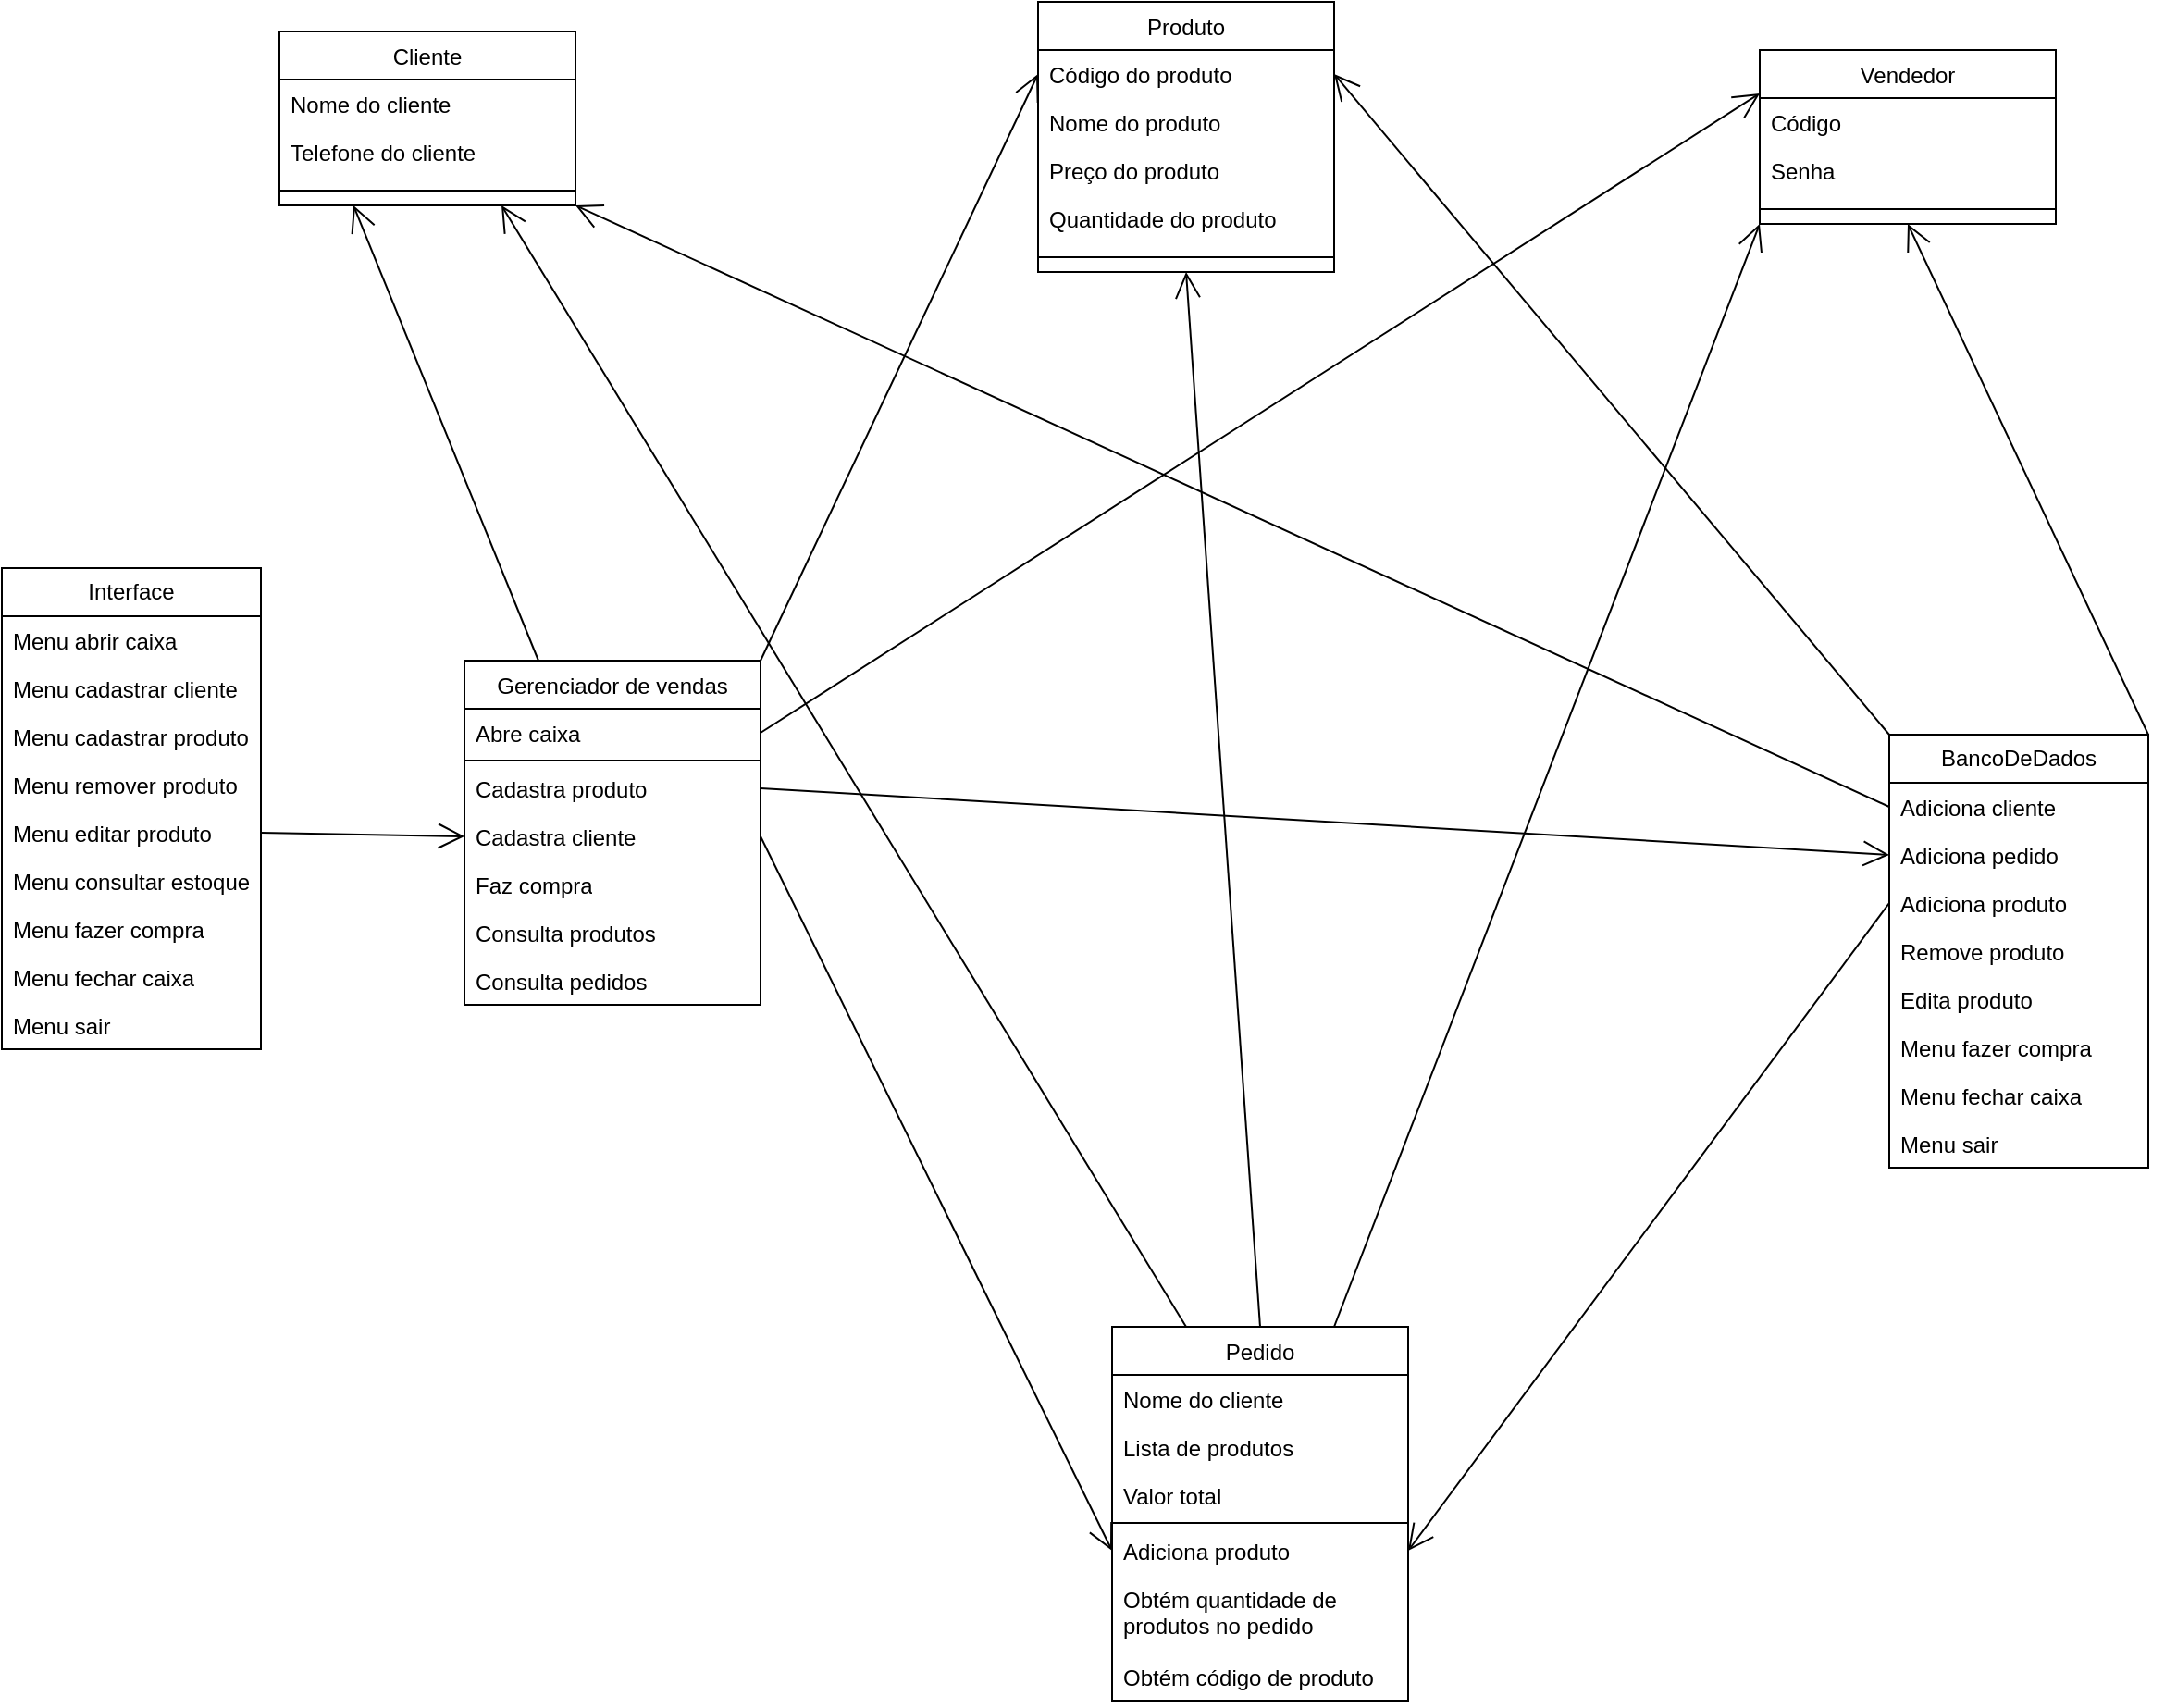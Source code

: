 <mxfile version="24.8.3">
  <diagram name="Página-1" id="IokENeqfcZ8Z3EMQ2jjL">
    <mxGraphModel dx="1434" dy="746" grid="1" gridSize="10" guides="1" tooltips="1" connect="1" arrows="1" fold="1" page="1" pageScale="1" pageWidth="827" pageHeight="1169" math="0" shadow="0">
      <root>
        <mxCell id="0" />
        <mxCell id="1" parent="0" />
        <mxCell id="1_fNYgQ6_xFXtblxYXV3-5" value="Interface" style="swimlane;fontStyle=0;childLayout=stackLayout;horizontal=1;startSize=26;fillColor=none;horizontalStack=0;resizeParent=1;resizeParentMax=0;resizeLast=0;collapsible=1;marginBottom=0;whiteSpace=wrap;html=1;" vertex="1" parent="1">
          <mxGeometry x="40" y="340" width="140" height="260" as="geometry" />
        </mxCell>
        <mxCell id="1_fNYgQ6_xFXtblxYXV3-12" value="Menu abrir caixa" style="text;strokeColor=none;fillColor=none;align=left;verticalAlign=top;spacingLeft=4;spacingRight=4;overflow=hidden;rotatable=0;points=[[0,0.5],[1,0.5]];portConstraint=eastwest;whiteSpace=wrap;html=1;" vertex="1" parent="1_fNYgQ6_xFXtblxYXV3-5">
          <mxGeometry y="26" width="140" height="26" as="geometry" />
        </mxCell>
        <mxCell id="1_fNYgQ6_xFXtblxYXV3-6" value="Menu cadastrar cliente" style="text;strokeColor=none;fillColor=none;align=left;verticalAlign=top;spacingLeft=4;spacingRight=4;overflow=hidden;rotatable=0;points=[[0,0.5],[1,0.5]];portConstraint=eastwest;whiteSpace=wrap;html=1;" vertex="1" parent="1_fNYgQ6_xFXtblxYXV3-5">
          <mxGeometry y="52" width="140" height="26" as="geometry" />
        </mxCell>
        <mxCell id="1_fNYgQ6_xFXtblxYXV3-7" value="Menu cadastrar produto" style="text;strokeColor=none;fillColor=none;align=left;verticalAlign=top;spacingLeft=4;spacingRight=4;overflow=hidden;rotatable=0;points=[[0,0.5],[1,0.5]];portConstraint=eastwest;whiteSpace=wrap;html=1;" vertex="1" parent="1_fNYgQ6_xFXtblxYXV3-5">
          <mxGeometry y="78" width="140" height="26" as="geometry" />
        </mxCell>
        <mxCell id="1_fNYgQ6_xFXtblxYXV3-18" value="Menu remover produto" style="text;strokeColor=none;fillColor=none;align=left;verticalAlign=top;spacingLeft=4;spacingRight=4;overflow=hidden;rotatable=0;points=[[0,0.5],[1,0.5]];portConstraint=eastwest;whiteSpace=wrap;html=1;" vertex="1" parent="1_fNYgQ6_xFXtblxYXV3-5">
          <mxGeometry y="104" width="140" height="26" as="geometry" />
        </mxCell>
        <mxCell id="1_fNYgQ6_xFXtblxYXV3-19" value="Menu editar produto" style="text;strokeColor=none;fillColor=none;align=left;verticalAlign=top;spacingLeft=4;spacingRight=4;overflow=hidden;rotatable=0;points=[[0,0.5],[1,0.5]];portConstraint=eastwest;whiteSpace=wrap;html=1;" vertex="1" parent="1_fNYgQ6_xFXtblxYXV3-5">
          <mxGeometry y="130" width="140" height="26" as="geometry" />
        </mxCell>
        <mxCell id="1_fNYgQ6_xFXtblxYXV3-8" value="Menu consultar estoque" style="text;strokeColor=none;fillColor=none;align=left;verticalAlign=top;spacingLeft=4;spacingRight=4;overflow=hidden;rotatable=0;points=[[0,0.5],[1,0.5]];portConstraint=eastwest;whiteSpace=wrap;html=1;" vertex="1" parent="1_fNYgQ6_xFXtblxYXV3-5">
          <mxGeometry y="156" width="140" height="26" as="geometry" />
        </mxCell>
        <mxCell id="1_fNYgQ6_xFXtblxYXV3-9" value="Menu fazer compra&amp;nbsp;" style="text;strokeColor=none;fillColor=none;align=left;verticalAlign=top;spacingLeft=4;spacingRight=4;overflow=hidden;rotatable=0;points=[[0,0.5],[1,0.5]];portConstraint=eastwest;whiteSpace=wrap;html=1;" vertex="1" parent="1_fNYgQ6_xFXtblxYXV3-5">
          <mxGeometry y="182" width="140" height="26" as="geometry" />
        </mxCell>
        <mxCell id="1_fNYgQ6_xFXtblxYXV3-10" value="Menu fechar caixa" style="text;strokeColor=none;fillColor=none;align=left;verticalAlign=top;spacingLeft=4;spacingRight=4;overflow=hidden;rotatable=0;points=[[0,0.5],[1,0.5]];portConstraint=eastwest;whiteSpace=wrap;html=1;" vertex="1" parent="1_fNYgQ6_xFXtblxYXV3-5">
          <mxGeometry y="208" width="140" height="26" as="geometry" />
        </mxCell>
        <mxCell id="1_fNYgQ6_xFXtblxYXV3-11" value="Menu sair" style="text;strokeColor=none;fillColor=none;align=left;verticalAlign=top;spacingLeft=4;spacingRight=4;overflow=hidden;rotatable=0;points=[[0,0.5],[1,0.5]];portConstraint=eastwest;whiteSpace=wrap;html=1;" vertex="1" parent="1_fNYgQ6_xFXtblxYXV3-5">
          <mxGeometry y="234" width="140" height="26" as="geometry" />
        </mxCell>
        <mxCell id="1_fNYgQ6_xFXtblxYXV3-13" value="" style="endArrow=open;endFill=1;endSize=12;html=1;rounded=0;entryX=0;entryY=0.5;entryDx=0;entryDy=0;exitX=1;exitY=0.5;exitDx=0;exitDy=0;" edge="1" parent="1" source="1_fNYgQ6_xFXtblxYXV3-19" target="1_fNYgQ6_xFXtblxYXV3-60">
          <mxGeometry width="160" relative="1" as="geometry">
            <mxPoint x="180" y="469.5" as="sourcePoint" />
            <mxPoint x="340" y="469.5" as="targetPoint" />
          </mxGeometry>
        </mxCell>
        <mxCell id="1_fNYgQ6_xFXtblxYXV3-25" value="&lt;span style=&quot;font-weight: normal;&quot;&gt;Produto&lt;/span&gt;" style="swimlane;fontStyle=1;align=center;verticalAlign=top;childLayout=stackLayout;horizontal=1;startSize=26;horizontalStack=0;resizeParent=1;resizeParentMax=0;resizeLast=0;collapsible=1;marginBottom=0;whiteSpace=wrap;html=1;" vertex="1" parent="1">
          <mxGeometry x="600" y="34" width="160" height="146" as="geometry" />
        </mxCell>
        <mxCell id="1_fNYgQ6_xFXtblxYXV3-26" value="Código do produto" style="text;strokeColor=none;fillColor=none;align=left;verticalAlign=top;spacingLeft=4;spacingRight=4;overflow=hidden;rotatable=0;points=[[0,0.5],[1,0.5]];portConstraint=eastwest;whiteSpace=wrap;html=1;" vertex="1" parent="1_fNYgQ6_xFXtblxYXV3-25">
          <mxGeometry y="26" width="160" height="26" as="geometry" />
        </mxCell>
        <mxCell id="1_fNYgQ6_xFXtblxYXV3-29" value="Nome do produto" style="text;strokeColor=none;fillColor=none;align=left;verticalAlign=top;spacingLeft=4;spacingRight=4;overflow=hidden;rotatable=0;points=[[0,0.5],[1,0.5]];portConstraint=eastwest;whiteSpace=wrap;html=1;" vertex="1" parent="1_fNYgQ6_xFXtblxYXV3-25">
          <mxGeometry y="52" width="160" height="26" as="geometry" />
        </mxCell>
        <mxCell id="1_fNYgQ6_xFXtblxYXV3-30" value="Preço do produto" style="text;strokeColor=none;fillColor=none;align=left;verticalAlign=top;spacingLeft=4;spacingRight=4;overflow=hidden;rotatable=0;points=[[0,0.5],[1,0.5]];portConstraint=eastwest;whiteSpace=wrap;html=1;" vertex="1" parent="1_fNYgQ6_xFXtblxYXV3-25">
          <mxGeometry y="78" width="160" height="26" as="geometry" />
        </mxCell>
        <mxCell id="1_fNYgQ6_xFXtblxYXV3-32" value="Quantidade do produto" style="text;strokeColor=none;fillColor=none;align=left;verticalAlign=top;spacingLeft=4;spacingRight=4;overflow=hidden;rotatable=0;points=[[0,0.5],[1,0.5]];portConstraint=eastwest;whiteSpace=wrap;html=1;" vertex="1" parent="1_fNYgQ6_xFXtblxYXV3-25">
          <mxGeometry y="104" width="160" height="26" as="geometry" />
        </mxCell>
        <mxCell id="1_fNYgQ6_xFXtblxYXV3-27" value="" style="line;strokeWidth=1;fillColor=none;align=left;verticalAlign=middle;spacingTop=-1;spacingLeft=3;spacingRight=3;rotatable=0;labelPosition=right;points=[];portConstraint=eastwest;strokeColor=inherit;" vertex="1" parent="1_fNYgQ6_xFXtblxYXV3-25">
          <mxGeometry y="130" width="160" height="16" as="geometry" />
        </mxCell>
        <mxCell id="1_fNYgQ6_xFXtblxYXV3-33" value="&lt;span style=&quot;font-weight: normal;&quot;&gt;Cliente&lt;/span&gt;" style="swimlane;fontStyle=1;align=center;verticalAlign=top;childLayout=stackLayout;horizontal=1;startSize=26;horizontalStack=0;resizeParent=1;resizeParentMax=0;resizeLast=0;collapsible=1;marginBottom=0;whiteSpace=wrap;html=1;" vertex="1" parent="1">
          <mxGeometry x="190" y="50" width="160" height="94" as="geometry" />
        </mxCell>
        <mxCell id="1_fNYgQ6_xFXtblxYXV3-35" value="Nome do cliente" style="text;strokeColor=none;fillColor=none;align=left;verticalAlign=top;spacingLeft=4;spacingRight=4;overflow=hidden;rotatable=0;points=[[0,0.5],[1,0.5]];portConstraint=eastwest;whiteSpace=wrap;html=1;" vertex="1" parent="1_fNYgQ6_xFXtblxYXV3-33">
          <mxGeometry y="26" width="160" height="26" as="geometry" />
        </mxCell>
        <mxCell id="1_fNYgQ6_xFXtblxYXV3-36" value="Telefone do cliente" style="text;strokeColor=none;fillColor=none;align=left;verticalAlign=top;spacingLeft=4;spacingRight=4;overflow=hidden;rotatable=0;points=[[0,0.5],[1,0.5]];portConstraint=eastwest;whiteSpace=wrap;html=1;" vertex="1" parent="1_fNYgQ6_xFXtblxYXV3-33">
          <mxGeometry y="52" width="160" height="26" as="geometry" />
        </mxCell>
        <mxCell id="1_fNYgQ6_xFXtblxYXV3-38" value="" style="line;strokeWidth=1;fillColor=none;align=left;verticalAlign=middle;spacingTop=-1;spacingLeft=3;spacingRight=3;rotatable=0;labelPosition=right;points=[];portConstraint=eastwest;strokeColor=inherit;" vertex="1" parent="1_fNYgQ6_xFXtblxYXV3-33">
          <mxGeometry y="78" width="160" height="16" as="geometry" />
        </mxCell>
        <mxCell id="1_fNYgQ6_xFXtblxYXV3-39" value="BancoDeDados" style="swimlane;fontStyle=0;childLayout=stackLayout;horizontal=1;startSize=26;fillColor=none;horizontalStack=0;resizeParent=1;resizeParentMax=0;resizeLast=0;collapsible=1;marginBottom=0;whiteSpace=wrap;html=1;" vertex="1" parent="1">
          <mxGeometry x="1060" y="430" width="140" height="234" as="geometry" />
        </mxCell>
        <mxCell id="1_fNYgQ6_xFXtblxYXV3-40" value="Adiciona cliente" style="text;strokeColor=none;fillColor=none;align=left;verticalAlign=top;spacingLeft=4;spacingRight=4;overflow=hidden;rotatable=0;points=[[0,0.5],[1,0.5]];portConstraint=eastwest;whiteSpace=wrap;html=1;" vertex="1" parent="1_fNYgQ6_xFXtblxYXV3-39">
          <mxGeometry y="26" width="140" height="26" as="geometry" />
        </mxCell>
        <mxCell id="1_fNYgQ6_xFXtblxYXV3-44" value="Adiciona pedido" style="text;strokeColor=none;fillColor=none;align=left;verticalAlign=top;spacingLeft=4;spacingRight=4;overflow=hidden;rotatable=0;points=[[0,0.5],[1,0.5]];portConstraint=eastwest;whiteSpace=wrap;html=1;" vertex="1" parent="1_fNYgQ6_xFXtblxYXV3-39">
          <mxGeometry y="52" width="140" height="26" as="geometry" />
        </mxCell>
        <mxCell id="1_fNYgQ6_xFXtblxYXV3-41" value="Adiciona produto" style="text;strokeColor=none;fillColor=none;align=left;verticalAlign=top;spacingLeft=4;spacingRight=4;overflow=hidden;rotatable=0;points=[[0,0.5],[1,0.5]];portConstraint=eastwest;whiteSpace=wrap;html=1;" vertex="1" parent="1_fNYgQ6_xFXtblxYXV3-39">
          <mxGeometry y="78" width="140" height="26" as="geometry" />
        </mxCell>
        <mxCell id="1_fNYgQ6_xFXtblxYXV3-42" value="Remove produto" style="text;strokeColor=none;fillColor=none;align=left;verticalAlign=top;spacingLeft=4;spacingRight=4;overflow=hidden;rotatable=0;points=[[0,0.5],[1,0.5]];portConstraint=eastwest;whiteSpace=wrap;html=1;" vertex="1" parent="1_fNYgQ6_xFXtblxYXV3-39">
          <mxGeometry y="104" width="140" height="26" as="geometry" />
        </mxCell>
        <mxCell id="1_fNYgQ6_xFXtblxYXV3-43" value="Edita produto" style="text;strokeColor=none;fillColor=none;align=left;verticalAlign=top;spacingLeft=4;spacingRight=4;overflow=hidden;rotatable=0;points=[[0,0.5],[1,0.5]];portConstraint=eastwest;whiteSpace=wrap;html=1;" vertex="1" parent="1_fNYgQ6_xFXtblxYXV3-39">
          <mxGeometry y="130" width="140" height="26" as="geometry" />
        </mxCell>
        <mxCell id="1_fNYgQ6_xFXtblxYXV3-46" value="Menu fazer compra&amp;nbsp;" style="text;strokeColor=none;fillColor=none;align=left;verticalAlign=top;spacingLeft=4;spacingRight=4;overflow=hidden;rotatable=0;points=[[0,0.5],[1,0.5]];portConstraint=eastwest;whiteSpace=wrap;html=1;" vertex="1" parent="1_fNYgQ6_xFXtblxYXV3-39">
          <mxGeometry y="156" width="140" height="26" as="geometry" />
        </mxCell>
        <mxCell id="1_fNYgQ6_xFXtblxYXV3-47" value="Menu fechar caixa" style="text;strokeColor=none;fillColor=none;align=left;verticalAlign=top;spacingLeft=4;spacingRight=4;overflow=hidden;rotatable=0;points=[[0,0.5],[1,0.5]];portConstraint=eastwest;whiteSpace=wrap;html=1;" vertex="1" parent="1_fNYgQ6_xFXtblxYXV3-39">
          <mxGeometry y="182" width="140" height="26" as="geometry" />
        </mxCell>
        <mxCell id="1_fNYgQ6_xFXtblxYXV3-48" value="Menu sair" style="text;strokeColor=none;fillColor=none;align=left;verticalAlign=top;spacingLeft=4;spacingRight=4;overflow=hidden;rotatable=0;points=[[0,0.5],[1,0.5]];portConstraint=eastwest;whiteSpace=wrap;html=1;" vertex="1" parent="1_fNYgQ6_xFXtblxYXV3-39">
          <mxGeometry y="208" width="140" height="26" as="geometry" />
        </mxCell>
        <mxCell id="1_fNYgQ6_xFXtblxYXV3-53" value="&lt;span style=&quot;font-weight: normal;&quot;&gt;Gerenciador de vendas&lt;/span&gt;" style="swimlane;fontStyle=1;align=center;verticalAlign=top;childLayout=stackLayout;horizontal=1;startSize=26;horizontalStack=0;resizeParent=1;resizeParentMax=0;resizeLast=0;collapsible=1;marginBottom=0;whiteSpace=wrap;html=1;" vertex="1" parent="1">
          <mxGeometry x="290" y="390" width="160" height="186" as="geometry" />
        </mxCell>
        <mxCell id="1_fNYgQ6_xFXtblxYXV3-56" value="Abre caixa" style="text;strokeColor=none;fillColor=none;align=left;verticalAlign=top;spacingLeft=4;spacingRight=4;overflow=hidden;rotatable=0;points=[[0,0.5],[1,0.5]];portConstraint=eastwest;whiteSpace=wrap;html=1;" vertex="1" parent="1_fNYgQ6_xFXtblxYXV3-53">
          <mxGeometry y="26" width="160" height="26" as="geometry" />
        </mxCell>
        <mxCell id="1_fNYgQ6_xFXtblxYXV3-55" value="" style="line;strokeWidth=1;fillColor=none;align=left;verticalAlign=middle;spacingTop=-1;spacingLeft=3;spacingRight=3;rotatable=0;labelPosition=right;points=[];portConstraint=eastwest;strokeColor=inherit;" vertex="1" parent="1_fNYgQ6_xFXtblxYXV3-53">
          <mxGeometry y="52" width="160" height="4" as="geometry" />
        </mxCell>
        <mxCell id="1_fNYgQ6_xFXtblxYXV3-58" value="Cadastra produto" style="text;strokeColor=none;fillColor=none;align=left;verticalAlign=top;spacingLeft=4;spacingRight=4;overflow=hidden;rotatable=0;points=[[0,0.5],[1,0.5]];portConstraint=eastwest;whiteSpace=wrap;html=1;" vertex="1" parent="1_fNYgQ6_xFXtblxYXV3-53">
          <mxGeometry y="56" width="160" height="26" as="geometry" />
        </mxCell>
        <mxCell id="1_fNYgQ6_xFXtblxYXV3-60" value="Cadastra cliente" style="text;strokeColor=none;fillColor=none;align=left;verticalAlign=top;spacingLeft=4;spacingRight=4;overflow=hidden;rotatable=0;points=[[0,0.5],[1,0.5]];portConstraint=eastwest;whiteSpace=wrap;html=1;" vertex="1" parent="1_fNYgQ6_xFXtblxYXV3-53">
          <mxGeometry y="82" width="160" height="26" as="geometry" />
        </mxCell>
        <mxCell id="1_fNYgQ6_xFXtblxYXV3-72" value="Faz compra" style="text;strokeColor=none;fillColor=none;align=left;verticalAlign=top;spacingLeft=4;spacingRight=4;overflow=hidden;rotatable=0;points=[[0,0.5],[1,0.5]];portConstraint=eastwest;whiteSpace=wrap;html=1;" vertex="1" parent="1_fNYgQ6_xFXtblxYXV3-53">
          <mxGeometry y="108" width="160" height="26" as="geometry" />
        </mxCell>
        <mxCell id="1_fNYgQ6_xFXtblxYXV3-45" value="Consulta produtos" style="text;strokeColor=none;fillColor=none;align=left;verticalAlign=top;spacingLeft=4;spacingRight=4;overflow=hidden;rotatable=0;points=[[0,0.5],[1,0.5]];portConstraint=eastwest;whiteSpace=wrap;html=1;" vertex="1" parent="1_fNYgQ6_xFXtblxYXV3-53">
          <mxGeometry y="134" width="160" height="26" as="geometry" />
        </mxCell>
        <mxCell id="1_fNYgQ6_xFXtblxYXV3-73" value="Consulta pedidos" style="text;strokeColor=none;fillColor=none;align=left;verticalAlign=top;spacingLeft=4;spacingRight=4;overflow=hidden;rotatable=0;points=[[0,0.5],[1,0.5]];portConstraint=eastwest;whiteSpace=wrap;html=1;" vertex="1" parent="1_fNYgQ6_xFXtblxYXV3-53">
          <mxGeometry y="160" width="160" height="26" as="geometry" />
        </mxCell>
        <mxCell id="1_fNYgQ6_xFXtblxYXV3-74" value="&lt;span style=&quot;font-weight: 400;&quot;&gt;Pedido&lt;/span&gt;" style="swimlane;fontStyle=1;align=center;verticalAlign=top;childLayout=stackLayout;horizontal=1;startSize=26;horizontalStack=0;resizeParent=1;resizeParentMax=0;resizeLast=0;collapsible=1;marginBottom=0;whiteSpace=wrap;html=1;" vertex="1" parent="1">
          <mxGeometry x="640" y="750" width="160" height="202" as="geometry" />
        </mxCell>
        <mxCell id="1_fNYgQ6_xFXtblxYXV3-75" value="Nome do cliente" style="text;strokeColor=none;fillColor=none;align=left;verticalAlign=top;spacingLeft=4;spacingRight=4;overflow=hidden;rotatable=0;points=[[0,0.5],[1,0.5]];portConstraint=eastwest;whiteSpace=wrap;html=1;" vertex="1" parent="1_fNYgQ6_xFXtblxYXV3-74">
          <mxGeometry y="26" width="160" height="26" as="geometry" />
        </mxCell>
        <mxCell id="1_fNYgQ6_xFXtblxYXV3-82" value="Lista de produtos" style="text;strokeColor=none;fillColor=none;align=left;verticalAlign=top;spacingLeft=4;spacingRight=4;overflow=hidden;rotatable=0;points=[[0,0.5],[1,0.5]];portConstraint=eastwest;whiteSpace=wrap;html=1;" vertex="1" parent="1_fNYgQ6_xFXtblxYXV3-74">
          <mxGeometry y="52" width="160" height="26" as="geometry" />
        </mxCell>
        <mxCell id="1_fNYgQ6_xFXtblxYXV3-85" value="Valor total" style="text;strokeColor=none;fillColor=none;align=left;verticalAlign=top;spacingLeft=4;spacingRight=4;overflow=hidden;rotatable=0;points=[[0,0.5],[1,0.5]];portConstraint=eastwest;whiteSpace=wrap;html=1;" vertex="1" parent="1_fNYgQ6_xFXtblxYXV3-74">
          <mxGeometry y="78" width="160" height="26" as="geometry" />
        </mxCell>
        <mxCell id="1_fNYgQ6_xFXtblxYXV3-76" value="" style="line;strokeWidth=1;fillColor=none;align=left;verticalAlign=middle;spacingTop=-1;spacingLeft=3;spacingRight=3;rotatable=0;labelPosition=right;points=[];portConstraint=eastwest;strokeColor=inherit;" vertex="1" parent="1_fNYgQ6_xFXtblxYXV3-74">
          <mxGeometry y="104" width="160" height="4" as="geometry" />
        </mxCell>
        <mxCell id="1_fNYgQ6_xFXtblxYXV3-79" value="Adiciona produto" style="text;strokeColor=none;fillColor=none;align=left;verticalAlign=top;spacingLeft=4;spacingRight=4;overflow=hidden;rotatable=0;points=[[0,0.5],[1,0.5]];portConstraint=eastwest;whiteSpace=wrap;html=1;" vertex="1" parent="1_fNYgQ6_xFXtblxYXV3-74">
          <mxGeometry y="108" width="160" height="26" as="geometry" />
        </mxCell>
        <mxCell id="1_fNYgQ6_xFXtblxYXV3-77" value="Obtém quantidade de produtos no pedido" style="text;strokeColor=none;fillColor=none;align=left;verticalAlign=top;spacingLeft=4;spacingRight=4;overflow=hidden;rotatable=0;points=[[0,0.5],[1,0.5]];portConstraint=eastwest;whiteSpace=wrap;html=1;" vertex="1" parent="1_fNYgQ6_xFXtblxYXV3-74">
          <mxGeometry y="134" width="160" height="42" as="geometry" />
        </mxCell>
        <mxCell id="1_fNYgQ6_xFXtblxYXV3-78" value="Obtém código de produto" style="text;strokeColor=none;fillColor=none;align=left;verticalAlign=top;spacingLeft=4;spacingRight=4;overflow=hidden;rotatable=0;points=[[0,0.5],[1,0.5]];portConstraint=eastwest;whiteSpace=wrap;html=1;" vertex="1" parent="1_fNYgQ6_xFXtblxYXV3-74">
          <mxGeometry y="176" width="160" height="26" as="geometry" />
        </mxCell>
        <mxCell id="1_fNYgQ6_xFXtblxYXV3-83" value="" style="endArrow=open;endFill=1;endSize=12;html=1;rounded=0;entryX=0;entryY=0.5;entryDx=0;entryDy=0;exitX=1;exitY=0.5;exitDx=0;exitDy=0;" edge="1" parent="1" source="1_fNYgQ6_xFXtblxYXV3-60" target="1_fNYgQ6_xFXtblxYXV3-79">
          <mxGeometry width="160" relative="1" as="geometry">
            <mxPoint x="180" y="370" as="sourcePoint" />
            <mxPoint x="340" y="370" as="targetPoint" />
          </mxGeometry>
        </mxCell>
        <mxCell id="1_fNYgQ6_xFXtblxYXV3-91" value="&lt;span style=&quot;font-weight: normal;&quot;&gt;Vendedor&lt;/span&gt;" style="swimlane;fontStyle=1;align=center;verticalAlign=top;childLayout=stackLayout;horizontal=1;startSize=26;horizontalStack=0;resizeParent=1;resizeParentMax=0;resizeLast=0;collapsible=1;marginBottom=0;whiteSpace=wrap;html=1;" vertex="1" parent="1">
          <mxGeometry x="990" y="60" width="160" height="94" as="geometry" />
        </mxCell>
        <mxCell id="1_fNYgQ6_xFXtblxYXV3-92" value="Código" style="text;strokeColor=none;fillColor=none;align=left;verticalAlign=top;spacingLeft=4;spacingRight=4;overflow=hidden;rotatable=0;points=[[0,0.5],[1,0.5]];portConstraint=eastwest;whiteSpace=wrap;html=1;" vertex="1" parent="1_fNYgQ6_xFXtblxYXV3-91">
          <mxGeometry y="26" width="160" height="26" as="geometry" />
        </mxCell>
        <mxCell id="1_fNYgQ6_xFXtblxYXV3-93" value="Senha" style="text;strokeColor=none;fillColor=none;align=left;verticalAlign=top;spacingLeft=4;spacingRight=4;overflow=hidden;rotatable=0;points=[[0,0.5],[1,0.5]];portConstraint=eastwest;whiteSpace=wrap;html=1;" vertex="1" parent="1_fNYgQ6_xFXtblxYXV3-91">
          <mxGeometry y="52" width="160" height="26" as="geometry" />
        </mxCell>
        <mxCell id="1_fNYgQ6_xFXtblxYXV3-94" value="" style="line;strokeWidth=1;fillColor=none;align=left;verticalAlign=middle;spacingTop=-1;spacingLeft=3;spacingRight=3;rotatable=0;labelPosition=right;points=[];portConstraint=eastwest;strokeColor=inherit;" vertex="1" parent="1_fNYgQ6_xFXtblxYXV3-91">
          <mxGeometry y="78" width="160" height="16" as="geometry" />
        </mxCell>
        <mxCell id="1_fNYgQ6_xFXtblxYXV3-95" value="" style="endArrow=open;endFill=1;endSize=12;html=1;rounded=0;entryX=0;entryY=0.5;entryDx=0;entryDy=0;exitX=1;exitY=0;exitDx=0;exitDy=0;" edge="1" parent="1" source="1_fNYgQ6_xFXtblxYXV3-53" target="1_fNYgQ6_xFXtblxYXV3-26">
          <mxGeometry width="160" relative="1" as="geometry">
            <mxPoint x="490" y="290" as="sourcePoint" />
            <mxPoint x="670" y="463" as="targetPoint" />
          </mxGeometry>
        </mxCell>
        <mxCell id="1_fNYgQ6_xFXtblxYXV3-96" value="" style="endArrow=open;endFill=1;endSize=12;html=1;rounded=0;entryX=1;entryY=0.5;entryDx=0;entryDy=0;exitX=0;exitY=0;exitDx=0;exitDy=0;" edge="1" parent="1" source="1_fNYgQ6_xFXtblxYXV3-39" target="1_fNYgQ6_xFXtblxYXV3-26">
          <mxGeometry width="160" relative="1" as="geometry">
            <mxPoint x="800" y="246" as="sourcePoint" />
            <mxPoint x="980" y="419" as="targetPoint" />
          </mxGeometry>
        </mxCell>
        <mxCell id="1_fNYgQ6_xFXtblxYXV3-97" value="" style="endArrow=open;endFill=1;endSize=12;html=1;rounded=0;exitX=0.5;exitY=0;exitDx=0;exitDy=0;entryX=0.5;entryY=1;entryDx=0;entryDy=0;" edge="1" parent="1" source="1_fNYgQ6_xFXtblxYXV3-74" target="1_fNYgQ6_xFXtblxYXV3-25">
          <mxGeometry width="160" relative="1" as="geometry">
            <mxPoint x="680" y="530" as="sourcePoint" />
            <mxPoint x="700" y="250" as="targetPoint" />
          </mxGeometry>
        </mxCell>
        <mxCell id="1_fNYgQ6_xFXtblxYXV3-98" value="" style="endArrow=open;endFill=1;endSize=12;html=1;rounded=0;entryX=1;entryY=0.5;entryDx=0;entryDy=0;exitX=0;exitY=0.5;exitDx=0;exitDy=0;" edge="1" parent="1" source="1_fNYgQ6_xFXtblxYXV3-41" target="1_fNYgQ6_xFXtblxYXV3-79">
          <mxGeometry width="160" relative="1" as="geometry">
            <mxPoint x="910" y="440" as="sourcePoint" />
            <mxPoint x="760" y="730" as="targetPoint" />
          </mxGeometry>
        </mxCell>
        <mxCell id="1_fNYgQ6_xFXtblxYXV3-99" value="" style="endArrow=open;endFill=1;endSize=12;html=1;rounded=0;entryX=0.25;entryY=1;entryDx=0;entryDy=0;exitX=0.25;exitY=0;exitDx=0;exitDy=0;" edge="1" parent="1" source="1_fNYgQ6_xFXtblxYXV3-53" target="1_fNYgQ6_xFXtblxYXV3-33">
          <mxGeometry width="160" relative="1" as="geometry">
            <mxPoint x="380" y="360" as="sourcePoint" />
            <mxPoint x="680" y="513" as="targetPoint" />
          </mxGeometry>
        </mxCell>
        <mxCell id="1_fNYgQ6_xFXtblxYXV3-100" value="" style="endArrow=open;endFill=1;endSize=12;html=1;rounded=0;entryX=0.75;entryY=1;entryDx=0;entryDy=0;exitX=0.25;exitY=0;exitDx=0;exitDy=0;" edge="1" parent="1" source="1_fNYgQ6_xFXtblxYXV3-74" target="1_fNYgQ6_xFXtblxYXV3-33">
          <mxGeometry width="160" relative="1" as="geometry">
            <mxPoint x="510" y="340" as="sourcePoint" />
            <mxPoint x="740" y="649" as="targetPoint" />
          </mxGeometry>
        </mxCell>
        <mxCell id="1_fNYgQ6_xFXtblxYXV3-101" value="" style="endArrow=open;endFill=1;endSize=12;html=1;rounded=0;entryX=1;entryY=1;entryDx=0;entryDy=0;exitX=0;exitY=0.5;exitDx=0;exitDy=0;" edge="1" parent="1" source="1_fNYgQ6_xFXtblxYXV3-40" target="1_fNYgQ6_xFXtblxYXV3-33">
          <mxGeometry width="160" relative="1" as="geometry">
            <mxPoint x="520" y="280" as="sourcePoint" />
            <mxPoint x="700" y="453" as="targetPoint" />
          </mxGeometry>
        </mxCell>
        <mxCell id="1_fNYgQ6_xFXtblxYXV3-102" value="" style="endArrow=open;endFill=1;endSize=12;html=1;rounded=0;entryX=0;entryY=0.5;entryDx=0;entryDy=0;exitX=1;exitY=0.5;exitDx=0;exitDy=0;" edge="1" parent="1" source="1_fNYgQ6_xFXtblxYXV3-58" target="1_fNYgQ6_xFXtblxYXV3-44">
          <mxGeometry width="160" relative="1" as="geometry">
            <mxPoint x="490" y="427" as="sourcePoint" />
            <mxPoint x="680" y="600" as="targetPoint" />
          </mxGeometry>
        </mxCell>
        <mxCell id="1_fNYgQ6_xFXtblxYXV3-103" value="" style="endArrow=open;endFill=1;endSize=12;html=1;rounded=0;entryX=0;entryY=0.25;entryDx=0;entryDy=0;exitX=1;exitY=0.5;exitDx=0;exitDy=0;" edge="1" parent="1" source="1_fNYgQ6_xFXtblxYXV3-56" target="1_fNYgQ6_xFXtblxYXV3-91">
          <mxGeometry width="160" relative="1" as="geometry">
            <mxPoint x="470" y="390" as="sourcePoint" />
            <mxPoint x="750" y="414" as="targetPoint" />
          </mxGeometry>
        </mxCell>
        <mxCell id="1_fNYgQ6_xFXtblxYXV3-104" value="" style="endArrow=open;endFill=1;endSize=12;html=1;rounded=0;entryX=0.5;entryY=1;entryDx=0;entryDy=0;exitX=1;exitY=0;exitDx=0;exitDy=0;" edge="1" parent="1" source="1_fNYgQ6_xFXtblxYXV3-39" target="1_fNYgQ6_xFXtblxYXV3-91">
          <mxGeometry width="160" relative="1" as="geometry">
            <mxPoint x="600" y="516" as="sourcePoint" />
            <mxPoint x="780" y="689" as="targetPoint" />
          </mxGeometry>
        </mxCell>
        <mxCell id="1_fNYgQ6_xFXtblxYXV3-105" value="" style="endArrow=open;endFill=1;endSize=12;html=1;rounded=0;entryX=0;entryY=1;entryDx=0;entryDy=0;exitX=0.75;exitY=0;exitDx=0;exitDy=0;" edge="1" parent="1" source="1_fNYgQ6_xFXtblxYXV3-74" target="1_fNYgQ6_xFXtblxYXV3-91">
          <mxGeometry width="160" relative="1" as="geometry">
            <mxPoint x="1040" y="376" as="sourcePoint" />
            <mxPoint x="1010" y="244" as="targetPoint" />
          </mxGeometry>
        </mxCell>
      </root>
    </mxGraphModel>
  </diagram>
</mxfile>
